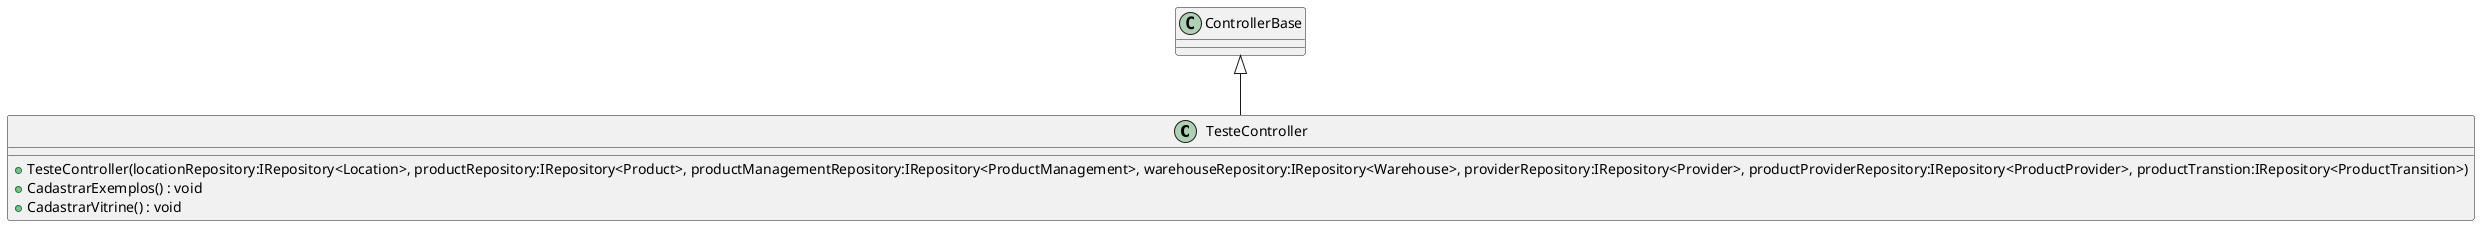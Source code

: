 @startuml
class TesteController {
    + TesteController(locationRepository:IRepository<Location>, productRepository:IRepository<Product>, productManagementRepository:IRepository<ProductManagement>, warehouseRepository:IRepository<Warehouse>, providerRepository:IRepository<Provider>, productProviderRepository:IRepository<ProductProvider>, productTranstion:IRepository<ProductTransition>)
    + CadastrarExemplos() : void
    + CadastrarVitrine() : void
}
ControllerBase <|-- TesteController
@enduml
